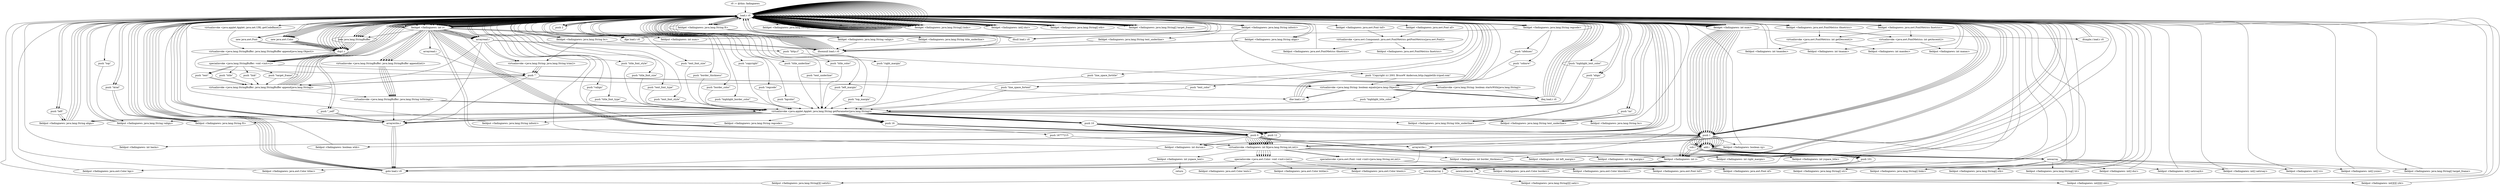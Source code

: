 digraph "" {
    "r0 := @this: fadingnews"
    "load.r r0"
    "r0 := @this: fadingnews"->"load.r r0";
    "push 0"
    "load.r r0"->"push 0";
    "fieldput <fadingnews: int basla>"
    "push 0"->"fieldput <fadingnews: int basla>";
    "fieldput <fadingnews: int basla>"->"load.r r0";
    "load.r r0"->"push 0";
    "fieldput <fadingnews: int durum>"
    "push 0"->"fieldput <fadingnews: int durum>";
    "fieldput <fadingnews: int durum>"->"load.r r0";
    "load.r r0"->"push 0";
    "fieldput <fadingnews: boolean whb>"
    "push 0"->"fieldput <fadingnews: boolean whb>";
    "fieldput <fadingnews: boolean whb>"->"load.r r0";
    "load.r r0"->"load.r r0";
    "push \"copyright\""
    "load.r r0"->"push \"copyright\"";
    "virtualinvoke <java.applet.Applet: java.lang.String getParameter(java.lang.String)>"
    "push \"copyright\""->"virtualinvoke <java.applet.Applet: java.lang.String getParameter(java.lang.String)>";
    "fieldput <fadingnews: java.lang.String infostr>"
    "virtualinvoke <java.applet.Applet: java.lang.String getParameter(java.lang.String)>"->"fieldput <fadingnews: java.lang.String infostr>";
    "fieldput <fadingnews: java.lang.String infostr>"->"load.r r0";
    "fieldget <fadingnews: java.lang.String infostr>"
    "load.r r0"->"fieldget <fadingnews: java.lang.String infostr>";
    "ifnull load.r r0"
    "fieldget <fadingnews: java.lang.String infostr>"->"ifnull load.r r0";
    "ifnull load.r r0"->"load.r r0";
    "load.r r0"->"fieldget <fadingnews: java.lang.String infostr>";
    "push \"Copyright (c) 2001 BruceW Anderson,http://appletlib.tripod.com\""
    "fieldget <fadingnews: java.lang.String infostr>"->"push \"Copyright (c) 2001 BruceW Anderson,http://appletlib.tripod.com\"";
    "virtualinvoke <java.lang.String: boolean equals(java.lang.Object)>"
    "push \"Copyright (c) 2001 BruceW Anderson,http://appletlib.tripod.com\""->"virtualinvoke <java.lang.String: boolean equals(java.lang.Object)>";
    "ifne load.r r0"
    "virtualinvoke <java.lang.String: boolean equals(java.lang.Object)>"->"ifne load.r r0";
    "ifne load.r r0"->"load.r r0";
    "push 1"
    "load.r r0"->"push 1";
    "push 1"->"fieldput <fadingnews: int durum>";
    "goto load.r r0"
    "fieldput <fadingnews: int durum>"->"goto load.r r0";
    "goto load.r r0"->"load.r r0";
    "load.r r0"->"load.r r0";
    "push \"regcode\""
    "load.r r0"->"push \"regcode\"";
    "push \"regcode\""->"virtualinvoke <java.applet.Applet: java.lang.String getParameter(java.lang.String)>";
    "fieldput <fadingnews: java.lang.String regcode>"
    "virtualinvoke <java.applet.Applet: java.lang.String getParameter(java.lang.String)>"->"fieldput <fadingnews: java.lang.String regcode>";
    "fieldput <fadingnews: java.lang.String regcode>"->"load.r r0";
    "fieldget <fadingnews: java.lang.String regcode>"
    "load.r r0"->"fieldget <fadingnews: java.lang.String regcode>";
    "fieldget <fadingnews: java.lang.String regcode>"->"ifnull load.r r0";
    "ifnull load.r r0"->"load.r r0";
    "load.r r0"->"fieldget <fadingnews: java.lang.String regcode>";
    "push \"nfehues\""
    "fieldget <fadingnews: java.lang.String regcode>"->"push \"nfehues\"";
    "push \"nfehues\""->"virtualinvoke <java.lang.String: boolean equals(java.lang.Object)>";
    "virtualinvoke <java.lang.String: boolean equals(java.lang.Object)>"->"ifne load.r r0";
    "ifne load.r r0"->"load.r r0";
    "load.r r0"->"fieldget <fadingnews: java.lang.String regcode>";
    "push \"cohnrw\""
    "fieldget <fadingnews: java.lang.String regcode>"->"push \"cohnrw\"";
    "push \"cohnrw\""->"virtualinvoke <java.lang.String: boolean equals(java.lang.Object)>";
    "ifeq load.r r0"
    "virtualinvoke <java.lang.String: boolean equals(java.lang.Object)>"->"ifeq load.r r0";
    "ifeq load.r r0"->"load.r r0";
    "load.r r0"->"push 1";
    "fieldput <fadingnews: boolean rg>"
    "push 1"->"fieldput <fadingnews: boolean rg>";
    "fieldput <fadingnews: boolean rg>"->"load.r r0";
    "new java.awt.Color"
    "load.r r0"->"new java.awt.Color";
    "dup1.r"
    "new java.awt.Color"->"dup1.r";
    "dup1.r"->"load.r r0";
    "load.r r0"->"load.r r0";
    "push \"bgcolor\""
    "load.r r0"->"push \"bgcolor\"";
    "push \"bgcolor\""->"virtualinvoke <java.applet.Applet: java.lang.String getParameter(java.lang.String)>";
    "push 16"
    "virtualinvoke <java.applet.Applet: java.lang.String getParameter(java.lang.String)>"->"push 16";
    "push 16777215"
    "push 16"->"push 16777215";
    "virtualinvoke <fadingnews: int fi(java.lang.String,int,int)>"
    "push 16777215"->"virtualinvoke <fadingnews: int fi(java.lang.String,int,int)>";
    "specialinvoke <java.awt.Color: void <init>(int)>"
    "virtualinvoke <fadingnews: int fi(java.lang.String,int,int)>"->"specialinvoke <java.awt.Color: void <init>(int)>";
    "fieldput <fadingnews: java.awt.Color bgc>"
    "specialinvoke <java.awt.Color: void <init>(int)>"->"fieldput <fadingnews: java.awt.Color bgc>";
    "fieldput <fadingnews: java.awt.Color bgc>"->"load.r r0";
    "load.r r0"->"new java.awt.Color";
    "new java.awt.Color"->"dup1.r";
    "dup1.r"->"load.r r0";
    "load.r r0"->"load.r r0";
    "push \"title_color\""
    "load.r r0"->"push \"title_color\"";
    "push \"title_color\""->"virtualinvoke <java.applet.Applet: java.lang.String getParameter(java.lang.String)>";
    "virtualinvoke <java.applet.Applet: java.lang.String getParameter(java.lang.String)>"->"push 16";
    "push 16"->"push 0";
    "push 0"->"virtualinvoke <fadingnews: int fi(java.lang.String,int,int)>";
    "virtualinvoke <fadingnews: int fi(java.lang.String,int,int)>"->"specialinvoke <java.awt.Color: void <init>(int)>";
    "fieldput <fadingnews: java.awt.Color titlec>"
    "specialinvoke <java.awt.Color: void <init>(int)>"->"fieldput <fadingnews: java.awt.Color titlec>";
    "fieldput <fadingnews: java.awt.Color titlec>"->"load.r r0";
    "load.r r0"->"new java.awt.Color";
    "new java.awt.Color"->"dup1.r";
    "dup1.r"->"load.r r0";
    "load.r r0"->"load.r r0";
    "push \"text_color\""
    "load.r r0"->"push \"text_color\"";
    "push \"text_color\""->"virtualinvoke <java.applet.Applet: java.lang.String getParameter(java.lang.String)>";
    "virtualinvoke <java.applet.Applet: java.lang.String getParameter(java.lang.String)>"->"push 16";
    "push 16"->"push 0";
    "push 0"->"virtualinvoke <fadingnews: int fi(java.lang.String,int,int)>";
    "virtualinvoke <fadingnews: int fi(java.lang.String,int,int)>"->"specialinvoke <java.awt.Color: void <init>(int)>";
    "fieldput <fadingnews: java.awt.Color textc>"
    "specialinvoke <java.awt.Color: void <init>(int)>"->"fieldput <fadingnews: java.awt.Color textc>";
    "fieldput <fadingnews: java.awt.Color textc>"->"load.r r0";
    "load.r r0"->"new java.awt.Color";
    "new java.awt.Color"->"dup1.r";
    "dup1.r"->"load.r r0";
    "load.r r0"->"load.r r0";
    "push \"highlight_title_color\""
    "load.r r0"->"push \"highlight_title_color\"";
    "push \"highlight_title_color\""->"virtualinvoke <java.applet.Applet: java.lang.String getParameter(java.lang.String)>";
    "virtualinvoke <java.applet.Applet: java.lang.String getParameter(java.lang.String)>"->"push 16";
    "push 16"->"push 0";
    "push 0"->"virtualinvoke <fadingnews: int fi(java.lang.String,int,int)>";
    "virtualinvoke <fadingnews: int fi(java.lang.String,int,int)>"->"specialinvoke <java.awt.Color: void <init>(int)>";
    "fieldput <fadingnews: java.awt.Color htitlec>"
    "specialinvoke <java.awt.Color: void <init>(int)>"->"fieldput <fadingnews: java.awt.Color htitlec>";
    "fieldput <fadingnews: java.awt.Color htitlec>"->"load.r r0";
    "load.r r0"->"new java.awt.Color";
    "new java.awt.Color"->"dup1.r";
    "dup1.r"->"load.r r0";
    "load.r r0"->"load.r r0";
    "push \"highlight_text_color\""
    "load.r r0"->"push \"highlight_text_color\"";
    "push \"highlight_text_color\""->"virtualinvoke <java.applet.Applet: java.lang.String getParameter(java.lang.String)>";
    "virtualinvoke <java.applet.Applet: java.lang.String getParameter(java.lang.String)>"->"push 16";
    "push 16"->"push 0";
    "push 0"->"virtualinvoke <fadingnews: int fi(java.lang.String,int,int)>";
    "virtualinvoke <fadingnews: int fi(java.lang.String,int,int)>"->"specialinvoke <java.awt.Color: void <init>(int)>";
    "fieldput <fadingnews: java.awt.Color htextc>"
    "specialinvoke <java.awt.Color: void <init>(int)>"->"fieldput <fadingnews: java.awt.Color htextc>";
    "fieldput <fadingnews: java.awt.Color htextc>"->"load.r r0";
    "load.r r0"->"load.r r0";
    "push \"align\""
    "load.r r0"->"push \"align\"";
    "push \"align\""->"virtualinvoke <java.applet.Applet: java.lang.String getParameter(java.lang.String)>";
    "fieldput <fadingnews: java.lang.String align>"
    "virtualinvoke <java.applet.Applet: java.lang.String getParameter(java.lang.String)>"->"fieldput <fadingnews: java.lang.String align>";
    "fieldput <fadingnews: java.lang.String align>"->"load.r r0";
    "fieldget <fadingnews: java.lang.String align>"
    "load.r r0"->"fieldget <fadingnews: java.lang.String align>";
    "ifnonnull load.r r0"
    "fieldget <fadingnews: java.lang.String align>"->"ifnonnull load.r r0";
    "ifnonnull load.r r0"->"load.r r0";
    "push \"left\""
    "load.r r0"->"push \"left\"";
    "push \"left\""->"fieldput <fadingnews: java.lang.String align>";
    "fieldput <fadingnews: java.lang.String align>"->"load.r r0";
    "load.r r0"->"load.r r0";
    "push \"valign\""
    "load.r r0"->"push \"valign\"";
    "push \"valign\""->"virtualinvoke <java.applet.Applet: java.lang.String getParameter(java.lang.String)>";
    "fieldput <fadingnews: java.lang.String valign>"
    "virtualinvoke <java.applet.Applet: java.lang.String getParameter(java.lang.String)>"->"fieldput <fadingnews: java.lang.String valign>";
    "fieldput <fadingnews: java.lang.String valign>"->"load.r r0";
    "fieldget <fadingnews: java.lang.String valign>"
    "load.r r0"->"fieldget <fadingnews: java.lang.String valign>";
    "fieldget <fadingnews: java.lang.String valign>"->"ifnonnull load.r r0";
    "ifnonnull load.r r0"->"load.r r0";
    "push \"top\""
    "load.r r0"->"push \"top\"";
    "push \"top\""->"fieldput <fadingnews: java.lang.String valign>";
    "fieldput <fadingnews: java.lang.String valign>"->"load.r r0";
    "load.r r0"->"load.r r0";
    "load.r r0"->"push \"align\"";
    "push \"align\""->"virtualinvoke <java.applet.Applet: java.lang.String getParameter(java.lang.String)>";
    "virtualinvoke <java.applet.Applet: java.lang.String getParameter(java.lang.String)>"->"fieldput <fadingnews: java.lang.String align>";
    "fieldput <fadingnews: java.lang.String align>"->"load.r r0";
    "load.r r0"->"fieldget <fadingnews: java.lang.String align>";
    "fieldget <fadingnews: java.lang.String align>"->"ifnonnull load.r r0";
    "ifnonnull load.r r0"->"load.r r0";
    "load.r r0"->"push \"left\"";
    "push \"left\""->"fieldput <fadingnews: java.lang.String align>";
    "fieldput <fadingnews: java.lang.String align>"->"load.r r0";
    "load.r r0"->"load.r r0";
    "push \"title_font_type\""
    "load.r r0"->"push \"title_font_type\"";
    "push \"title_font_type\""->"virtualinvoke <java.applet.Applet: java.lang.String getParameter(java.lang.String)>";
    "fieldput <fadingnews: java.lang.String ft>"
    "virtualinvoke <java.applet.Applet: java.lang.String getParameter(java.lang.String)>"->"fieldput <fadingnews: java.lang.String ft>";
    "fieldput <fadingnews: java.lang.String ft>"->"load.r r0";
    "fieldget <fadingnews: java.lang.String ft>"
    "load.r r0"->"fieldget <fadingnews: java.lang.String ft>";
    "fieldget <fadingnews: java.lang.String ft>"->"ifnonnull load.r r0";
    "ifnonnull load.r r0"->"load.r r0";
    "push \"Arial\""
    "load.r r0"->"push \"Arial\"";
    "push \"Arial\""->"fieldput <fadingnews: java.lang.String ft>";
    "fieldput <fadingnews: java.lang.String ft>"->"load.r r0";
    "new java.awt.Font"
    "load.r r0"->"new java.awt.Font";
    "new java.awt.Font"->"dup1.r";
    "dup1.r"->"load.r r0";
    "load.r r0"->"fieldget <fadingnews: java.lang.String ft>";
    "fieldget <fadingnews: java.lang.String ft>"->"load.r r0";
    "load.r r0"->"load.r r0";
    "push \"title_font_style\""
    "load.r r0"->"push \"title_font_style\"";
    "push \"title_font_style\""->"virtualinvoke <java.applet.Applet: java.lang.String getParameter(java.lang.String)>";
    "push 10"
    "virtualinvoke <java.applet.Applet: java.lang.String getParameter(java.lang.String)>"->"push 10";
    "push 10"->"push 1";
    "push 1"->"virtualinvoke <fadingnews: int fi(java.lang.String,int,int)>";
    "virtualinvoke <fadingnews: int fi(java.lang.String,int,int)>"->"load.r r0";
    "load.r r0"->"load.r r0";
    "push \"title_font_size\""
    "load.r r0"->"push \"title_font_size\"";
    "push \"title_font_size\""->"virtualinvoke <java.applet.Applet: java.lang.String getParameter(java.lang.String)>";
    "virtualinvoke <java.applet.Applet: java.lang.String getParameter(java.lang.String)>"->"push 10";
    "push 12"
    "push 10"->"push 12";
    "push 12"->"virtualinvoke <fadingnews: int fi(java.lang.String,int,int)>";
    "specialinvoke <java.awt.Font: void <init>(java.lang.String,int,int)>"
    "virtualinvoke <fadingnews: int fi(java.lang.String,int,int)>"->"specialinvoke <java.awt.Font: void <init>(java.lang.String,int,int)>";
    "fieldput <fadingnews: java.awt.Font tnf>"
    "specialinvoke <java.awt.Font: void <init>(java.lang.String,int,int)>"->"fieldput <fadingnews: java.awt.Font tnf>";
    "fieldput <fadingnews: java.awt.Font tnf>"->"load.r r0";
    "load.r r0"->"load.r r0";
    "load.r r0"->"load.r r0";
    "fieldget <fadingnews: java.awt.Font tnf>"
    "load.r r0"->"fieldget <fadingnews: java.awt.Font tnf>";
    "virtualinvoke <java.awt.Component: java.awt.FontMetrics getFontMetrics(java.awt.Font)>"
    "fieldget <fadingnews: java.awt.Font tnf>"->"virtualinvoke <java.awt.Component: java.awt.FontMetrics getFontMetrics(java.awt.Font)>";
    "fieldput <fadingnews: java.awt.FontMetrics tfmetrics>"
    "virtualinvoke <java.awt.Component: java.awt.FontMetrics getFontMetrics(java.awt.Font)>"->"fieldput <fadingnews: java.awt.FontMetrics tfmetrics>";
    "fieldput <fadingnews: java.awt.FontMetrics tfmetrics>"->"load.r r0";
    "load.r r0"->"load.r r0";
    "push \"text_font_type\""
    "load.r r0"->"push \"text_font_type\"";
    "push \"text_font_type\""->"virtualinvoke <java.applet.Applet: java.lang.String getParameter(java.lang.String)>";
    "virtualinvoke <java.applet.Applet: java.lang.String getParameter(java.lang.String)>"->"fieldput <fadingnews: java.lang.String ft>";
    "fieldput <fadingnews: java.lang.String ft>"->"load.r r0";
    "load.r r0"->"fieldget <fadingnews: java.lang.String ft>";
    "fieldget <fadingnews: java.lang.String ft>"->"ifnonnull load.r r0";
    "ifnonnull load.r r0"->"load.r r0";
    "load.r r0"->"push \"Arial\"";
    "push \"Arial\""->"fieldput <fadingnews: java.lang.String ft>";
    "fieldput <fadingnews: java.lang.String ft>"->"load.r r0";
    "load.r r0"->"new java.awt.Font";
    "new java.awt.Font"->"dup1.r";
    "dup1.r"->"load.r r0";
    "load.r r0"->"fieldget <fadingnews: java.lang.String ft>";
    "fieldget <fadingnews: java.lang.String ft>"->"load.r r0";
    "load.r r0"->"load.r r0";
    "push \"text_font_style\""
    "load.r r0"->"push \"text_font_style\"";
    "push \"text_font_style\""->"virtualinvoke <java.applet.Applet: java.lang.String getParameter(java.lang.String)>";
    "virtualinvoke <java.applet.Applet: java.lang.String getParameter(java.lang.String)>"->"push 10";
    "push 10"->"push 1";
    "push 1"->"virtualinvoke <fadingnews: int fi(java.lang.String,int,int)>";
    "virtualinvoke <fadingnews: int fi(java.lang.String,int,int)>"->"load.r r0";
    "load.r r0"->"load.r r0";
    "push \"text_font_size\""
    "load.r r0"->"push \"text_font_size\"";
    "push \"text_font_size\""->"virtualinvoke <java.applet.Applet: java.lang.String getParameter(java.lang.String)>";
    "virtualinvoke <java.applet.Applet: java.lang.String getParameter(java.lang.String)>"->"push 10";
    "push 10"->"push 12";
    "push 12"->"virtualinvoke <fadingnews: int fi(java.lang.String,int,int)>";
    "virtualinvoke <fadingnews: int fi(java.lang.String,int,int)>"->"specialinvoke <java.awt.Font: void <init>(java.lang.String,int,int)>";
    "fieldput <fadingnews: java.awt.Font nf>"
    "specialinvoke <java.awt.Font: void <init>(java.lang.String,int,int)>"->"fieldput <fadingnews: java.awt.Font nf>";
    "fieldput <fadingnews: java.awt.Font nf>"->"load.r r0";
    "load.r r0"->"load.r r0";
    "load.r r0"->"load.r r0";
    "fieldget <fadingnews: java.awt.Font nf>"
    "load.r r0"->"fieldget <fadingnews: java.awt.Font nf>";
    "fieldget <fadingnews: java.awt.Font nf>"->"virtualinvoke <java.awt.Component: java.awt.FontMetrics getFontMetrics(java.awt.Font)>";
    "fieldput <fadingnews: java.awt.FontMetrics fmetrics>"
    "virtualinvoke <java.awt.Component: java.awt.FontMetrics getFontMetrics(java.awt.Font)>"->"fieldput <fadingnews: java.awt.FontMetrics fmetrics>";
    "fieldput <fadingnews: java.awt.FontMetrics fmetrics>"->"load.r r0";
    "load.r r0"->"load.r r0";
    "load.r r0"->"load.r r0";
    "push \"border_thickness\""
    "load.r r0"->"push \"border_thickness\"";
    "push \"border_thickness\""->"virtualinvoke <java.applet.Applet: java.lang.String getParameter(java.lang.String)>";
    "virtualinvoke <java.applet.Applet: java.lang.String getParameter(java.lang.String)>"->"push 10";
    "push 10"->"push 0";
    "push 0"->"virtualinvoke <fadingnews: int fi(java.lang.String,int,int)>";
    "fieldput <fadingnews: int border_thickness>"
    "virtualinvoke <fadingnews: int fi(java.lang.String,int,int)>"->"fieldput <fadingnews: int border_thickness>";
    "fieldput <fadingnews: int border_thickness>"->"load.r r0";
    "load.r r0"->"new java.awt.Color";
    "new java.awt.Color"->"dup1.r";
    "dup1.r"->"load.r r0";
    "load.r r0"->"load.r r0";
    "push \"border_color\""
    "load.r r0"->"push \"border_color\"";
    "push \"border_color\""->"virtualinvoke <java.applet.Applet: java.lang.String getParameter(java.lang.String)>";
    "virtualinvoke <java.applet.Applet: java.lang.String getParameter(java.lang.String)>"->"push 16";
    "push 16"->"push 0";
    "push 0"->"virtualinvoke <fadingnews: int fi(java.lang.String,int,int)>";
    "virtualinvoke <fadingnews: int fi(java.lang.String,int,int)>"->"specialinvoke <java.awt.Color: void <init>(int)>";
    "fieldput <fadingnews: java.awt.Color borderc>"
    "specialinvoke <java.awt.Color: void <init>(int)>"->"fieldput <fadingnews: java.awt.Color borderc>";
    "fieldput <fadingnews: java.awt.Color borderc>"->"load.r r0";
    "load.r r0"->"new java.awt.Color";
    "new java.awt.Color"->"dup1.r";
    "dup1.r"->"load.r r0";
    "load.r r0"->"load.r r0";
    "push \"highlight_border_color\""
    "load.r r0"->"push \"highlight_border_color\"";
    "push \"highlight_border_color\""->"virtualinvoke <java.applet.Applet: java.lang.String getParameter(java.lang.String)>";
    "virtualinvoke <java.applet.Applet: java.lang.String getParameter(java.lang.String)>"->"push 16";
    "push 16"->"push 0";
    "push 0"->"virtualinvoke <fadingnews: int fi(java.lang.String,int,int)>";
    "virtualinvoke <fadingnews: int fi(java.lang.String,int,int)>"->"specialinvoke <java.awt.Color: void <init>(int)>";
    "fieldput <fadingnews: java.awt.Color hborderc>"
    "specialinvoke <java.awt.Color: void <init>(int)>"->"fieldput <fadingnews: java.awt.Color hborderc>";
    "fieldput <fadingnews: java.awt.Color hborderc>"->"load.r r0";
    "load.r r0"->"push 1";
    "fieldput <fadingnews: int i>"
    "push 1"->"fieldput <fadingnews: int i>";
    "fieldput <fadingnews: int i>"->"load.r r0";
    "load.r r0"->"load.r r0";
    "new java.lang.StringBuffer"
    "load.r r0"->"new java.lang.StringBuffer";
    "new java.lang.StringBuffer"->"dup1.r";
    "specialinvoke <java.lang.StringBuffer: void <init>()>"
    "dup1.r"->"specialinvoke <java.lang.StringBuffer: void <init>()>";
    "push \"text\""
    "specialinvoke <java.lang.StringBuffer: void <init>()>"->"push \"text\"";
    "virtualinvoke <java.lang.StringBuffer: java.lang.StringBuffer append(java.lang.String)>"
    "push \"text\""->"virtualinvoke <java.lang.StringBuffer: java.lang.StringBuffer append(java.lang.String)>";
    "virtualinvoke <java.lang.StringBuffer: java.lang.StringBuffer append(java.lang.String)>"->"load.r r0";
    "fieldget <fadingnews: int i>"
    "load.r r0"->"fieldget <fadingnews: int i>";
    "virtualinvoke <java.lang.StringBuffer: java.lang.StringBuffer append(int)>"
    "fieldget <fadingnews: int i>"->"virtualinvoke <java.lang.StringBuffer: java.lang.StringBuffer append(int)>";
    "virtualinvoke <java.lang.StringBuffer: java.lang.String toString()>"
    "virtualinvoke <java.lang.StringBuffer: java.lang.StringBuffer append(int)>"->"virtualinvoke <java.lang.StringBuffer: java.lang.String toString()>";
    "virtualinvoke <java.lang.StringBuffer: java.lang.String toString()>"->"virtualinvoke <java.applet.Applet: java.lang.String getParameter(java.lang.String)>";
    "fieldput <fadingnews: java.lang.String bs>"
    "virtualinvoke <java.applet.Applet: java.lang.String getParameter(java.lang.String)>"->"fieldput <fadingnews: java.lang.String bs>";
    "fieldput <fadingnews: java.lang.String bs>"->"load.r r0";
    "fieldget <fadingnews: java.lang.String bs>"
    "load.r r0"->"fieldget <fadingnews: java.lang.String bs>";
    "fieldget <fadingnews: java.lang.String bs>"->"ifnonnull load.r r0";
    "ifnonnull load.r r0"->"load.r r0";
    "load.r r0"->"load.r r0";
    "load.r r0"->"fieldget <fadingnews: int i>";
    "fieldget <fadingnews: int i>"->"push 1";
    "sub.i"
    "push 1"->"sub.i";
    "sub.i"->"fieldput <fadingnews: int i>";
    "fieldput <fadingnews: int i>"->"load.r r0";
    "load.r r0"->"fieldget <fadingnews: int i>";
    "ifge load.r r0"
    "fieldget <fadingnews: int i>"->"ifge load.r r0";
    "ifge load.r r0"->"load.r r0";
    "load.r r0"->"push 0";
    "push 0"->"fieldput <fadingnews: int i>";
    "fieldput <fadingnews: int i>"->"goto load.r r0";
    "goto load.r r0"->"load.r r0";
    "load.r r0"->"load.r r0";
    "load.r r0"->"fieldget <fadingnews: int i>";
    "fieldput <fadingnews: int num>"
    "fieldget <fadingnews: int i>"->"fieldput <fadingnews: int num>";
    "fieldput <fadingnews: int num>"->"load.r r0";
    "load.r r0"->"load.r r0";
    "fieldget <fadingnews: int num>"
    "load.r r0"->"fieldget <fadingnews: int num>";
    "fieldget <fadingnews: int num>"->"push 1";
    "add.i"
    "push 1"->"add.i";
    "newarray"
    "add.i"->"newarray";
    "fieldput <fadingnews: java.lang.String[] str>"
    "newarray"->"fieldput <fadingnews: java.lang.String[] str>";
    "fieldput <fadingnews: java.lang.String[] str>"->"load.r r0";
    "load.r r0"->"load.r r0";
    "load.r r0"->"fieldget <fadingnews: int num>";
    "fieldget <fadingnews: int num>"->"push 1";
    "push 1"->"add.i";
    "add.i"->"newarray";
    "fieldput <fadingnews: java.lang.String[] links>"
    "newarray"->"fieldput <fadingnews: java.lang.String[] links>";
    "fieldput <fadingnews: java.lang.String[] links>"->"load.r r0";
    "load.r r0"->"load.r r0";
    "load.r r0"->"fieldget <fadingnews: int num>";
    "fieldget <fadingnews: int num>"->"push 1";
    "push 1"->"add.i";
    "add.i"->"newarray";
    "fieldput <fadingnews: java.lang.String[] stb>"
    "newarray"->"fieldput <fadingnews: java.lang.String[] stb>";
    "fieldput <fadingnews: java.lang.String[] stb>"->"load.r r0";
    "load.r r0"->"load.r r0";
    "load.r r0"->"fieldget <fadingnews: int num>";
    "fieldget <fadingnews: int num>"->"push 1";
    "push 1"->"add.i";
    "add.i"->"newarray";
    "fieldput <fadingnews: java.lang.String[] tit>"
    "newarray"->"fieldput <fadingnews: java.lang.String[] tit>";
    "fieldput <fadingnews: java.lang.String[] tit>"->"load.r r0";
    "load.r r0"->"load.r r0";
    "load.r r0"->"fieldget <fadingnews: int num>";
    "fieldget <fadingnews: int num>"->"push 1";
    "push 1"->"add.i";
    "add.i"->"newarray";
    "fieldput <fadingnews: int[] dur>"
    "newarray"->"fieldput <fadingnews: int[] dur>";
    "fieldput <fadingnews: int[] dur>"->"load.r r0";
    "load.r r0"->"load.r r0";
    "load.r r0"->"fieldget <fadingnews: int num>";
    "fieldget <fadingnews: int num>"->"push 1";
    "push 1"->"add.i";
    "add.i"->"newarray";
    "fieldput <fadingnews: int[] satirsayh>"
    "newarray"->"fieldput <fadingnews: int[] satirsayh>";
    "fieldput <fadingnews: int[] satirsayh>"->"load.r r0";
    "load.r r0"->"load.r r0";
    "load.r r0"->"fieldget <fadingnews: int num>";
    "fieldget <fadingnews: int num>"->"push 1";
    "push 1"->"add.i";
    "push 101"
    "add.i"->"push 101";
    "newmultiarray 2"
    "push 101"->"newmultiarray 2";
    "fieldput <fadingnews: java.lang.String[][] satirh>"
    "newmultiarray 2"->"fieldput <fadingnews: java.lang.String[][] satirh>";
    "fieldput <fadingnews: java.lang.String[][] satirh>"->"load.r r0";
    "load.r r0"->"load.r r0";
    "load.r r0"->"fieldget <fadingnews: int num>";
    "fieldget <fadingnews: int num>"->"push 1";
    "push 1"->"add.i";
    "add.i"->"push 101";
    "push 101"->"newmultiarray 2";
    "fieldput <fadingnews: java.lang.String[][] satir>"
    "newmultiarray 2"->"fieldput <fadingnews: java.lang.String[][] satir>";
    "fieldput <fadingnews: java.lang.String[][] satir>"->"load.r r0";
    "load.r r0"->"load.r r0";
    "load.r r0"->"fieldget <fadingnews: int num>";
    "fieldget <fadingnews: int num>"->"push 1";
    "push 1"->"add.i";
    "add.i"->"newarray";
    "fieldput <fadingnews: int[] satirsay>"
    "newarray"->"fieldput <fadingnews: int[] satirsay>";
    "fieldput <fadingnews: int[] satirsay>"->"load.r r0";
    "load.r r0"->"load.r r0";
    "load.r r0"->"fieldget <fadingnews: int num>";
    "fieldget <fadingnews: int num>"->"push 1";
    "push 1"->"add.i";
    "add.i"->"newarray";
    "fieldput <fadingnews: int[] vi>"
    "newarray"->"fieldput <fadingnews: int[] vi>";
    "fieldput <fadingnews: int[] vi>"->"load.r r0";
    "push 2"
    "load.r r0"->"push 2";
    "push 2"->"load.r r0";
    "load.r r0"->"fieldget <fadingnews: int num>";
    "fieldget <fadingnews: int num>"->"push 1";
    "push 1"->"add.i";
    "add.i"->"push 101";
    "newmultiarray 3"
    "push 101"->"newmultiarray 3";
    "fieldput <fadingnews: int[][][] xht>"
    "newmultiarray 3"->"fieldput <fadingnews: int[][][] xht>";
    "fieldput <fadingnews: int[][][] xht>"->"load.r r0";
    "load.r r0"->"push 2";
    "push 2"->"load.r r0";
    "load.r r0"->"fieldget <fadingnews: int num>";
    "fieldget <fadingnews: int num>"->"push 1";
    "push 1"->"add.i";
    "add.i"->"push 101";
    "push 101"->"newmultiarray 3";
    "fieldput <fadingnews: int[][][] yht>"
    "newmultiarray 3"->"fieldput <fadingnews: int[][][] yht>";
    "fieldput <fadingnews: int[][][] yht>"->"load.r r0";
    "load.r r0"->"load.r r0";
    "load.r r0"->"fieldget <fadingnews: int num>";
    "fieldget <fadingnews: int num>"->"push 1";
    "push 1"->"add.i";
    "add.i"->"newarray";
    "fieldput <fadingnews: int[] ysize>"
    "newarray"->"fieldput <fadingnews: int[] ysize>";
    "fieldput <fadingnews: int[] ysize>"->"load.r r0";
    "load.r r0"->"load.r r0";
    "load.r r0"->"fieldget <fadingnews: int num>";
    "fieldget <fadingnews: int num>"->"push 1";
    "push 1"->"add.i";
    "add.i"->"newarray";
    "fieldput <fadingnews: java.lang.String[] target_frame>"
    "newarray"->"fieldput <fadingnews: java.lang.String[] target_frame>";
    "fieldput <fadingnews: java.lang.String[] target_frame>"->"load.r r0";
    "load.r r0"->"push 1";
    "push 1"->"fieldput <fadingnews: int i>";
    "fieldput <fadingnews: int i>"->"goto load.r r0";
    "goto load.r r0"->"load.r r0";
    "load.r r0"->"fieldget <fadingnews: int i>";
    "fieldget <fadingnews: int i>"->"load.r r0";
    "load.r r0"->"fieldget <fadingnews: int num>";
    "ifcmple.i load.r r0"
    "fieldget <fadingnews: int num>"->"ifcmple.i load.r r0";
    "ifcmple.i load.r r0"->"load.r r0";
    "load.r r0"->"load.r r0";
    "push \"title_underline\""
    "load.r r0"->"push \"title_underline\"";
    "push \"title_underline\""->"virtualinvoke <java.applet.Applet: java.lang.String getParameter(java.lang.String)>";
    "fieldput <fadingnews: java.lang.String title_underline>"
    "virtualinvoke <java.applet.Applet: java.lang.String getParameter(java.lang.String)>"->"fieldput <fadingnews: java.lang.String title_underline>";
    "fieldput <fadingnews: java.lang.String title_underline>"->"load.r r0";
    "load.r r0"->"load.r r0";
    "push \"text_underline\""
    "load.r r0"->"push \"text_underline\"";
    "push \"text_underline\""->"virtualinvoke <java.applet.Applet: java.lang.String getParameter(java.lang.String)>";
    "fieldput <fadingnews: java.lang.String text_underline>"
    "virtualinvoke <java.applet.Applet: java.lang.String getParameter(java.lang.String)>"->"fieldput <fadingnews: java.lang.String text_underline>";
    "fieldput <fadingnews: java.lang.String text_underline>"->"load.r r0";
    "fieldget <fadingnews: java.lang.String title_underline>"
    "load.r r0"->"fieldget <fadingnews: java.lang.String title_underline>";
    "fieldget <fadingnews: java.lang.String title_underline>"->"ifnonnull load.r r0";
    "ifnonnull load.r r0"->"load.r r0";
    "push \"no\""
    "load.r r0"->"push \"no\"";
    "push \"no\""->"fieldput <fadingnews: java.lang.String title_underline>";
    "fieldput <fadingnews: java.lang.String title_underline>"->"load.r r0";
    "fieldget <fadingnews: java.lang.String text_underline>"
    "load.r r0"->"fieldget <fadingnews: java.lang.String text_underline>";
    "fieldget <fadingnews: java.lang.String text_underline>"->"ifnonnull load.r r0";
    "ifnonnull load.r r0"->"load.r r0";
    "load.r r0"->"push \"no\"";
    "push \"no\""->"fieldput <fadingnews: java.lang.String text_underline>";
    "fieldput <fadingnews: java.lang.String text_underline>"->"load.r r0";
    "load.r r0"->"load.r r0";
    "load.r r0"->"load.r r0";
    "push \"left_margin\""
    "load.r r0"->"push \"left_margin\"";
    "push \"left_margin\""->"virtualinvoke <java.applet.Applet: java.lang.String getParameter(java.lang.String)>";
    "virtualinvoke <java.applet.Applet: java.lang.String getParameter(java.lang.String)>"->"push 10";
    "push 10"->"push 0";
    "push 0"->"virtualinvoke <fadingnews: int fi(java.lang.String,int,int)>";
    "fieldput <fadingnews: int left_margin>"
    "virtualinvoke <fadingnews: int fi(java.lang.String,int,int)>"->"fieldput <fadingnews: int left_margin>";
    "fieldput <fadingnews: int left_margin>"->"load.r r0";
    "load.r r0"->"load.r r0";
    "load.r r0"->"load.r r0";
    "push \"top_margin\""
    "load.r r0"->"push \"top_margin\"";
    "push \"top_margin\""->"virtualinvoke <java.applet.Applet: java.lang.String getParameter(java.lang.String)>";
    "virtualinvoke <java.applet.Applet: java.lang.String getParameter(java.lang.String)>"->"push 10";
    "push 10"->"push 0";
    "push 0"->"virtualinvoke <fadingnews: int fi(java.lang.String,int,int)>";
    "fieldput <fadingnews: int top_margin>"
    "virtualinvoke <fadingnews: int fi(java.lang.String,int,int)>"->"fieldput <fadingnews: int top_margin>";
    "fieldput <fadingnews: int top_margin>"->"load.r r0";
    "load.r r0"->"load.r r0";
    "load.r r0"->"load.r r0";
    "push \"right_margin\""
    "load.r r0"->"push \"right_margin\"";
    "push \"right_margin\""->"virtualinvoke <java.applet.Applet: java.lang.String getParameter(java.lang.String)>";
    "virtualinvoke <java.applet.Applet: java.lang.String getParameter(java.lang.String)>"->"push 10";
    "push 10"->"push 0";
    "push 0"->"virtualinvoke <fadingnews: int fi(java.lang.String,int,int)>";
    "fieldput <fadingnews: int right_margin>"
    "virtualinvoke <fadingnews: int fi(java.lang.String,int,int)>"->"fieldput <fadingnews: int right_margin>";
    "fieldput <fadingnews: int right_margin>"->"load.r r0";
    "load.r r0"->"load.r r0";
    "fieldget <fadingnews: java.awt.FontMetrics tfmetrics>"
    "load.r r0"->"fieldget <fadingnews: java.awt.FontMetrics tfmetrics>";
    "virtualinvoke <java.awt.FontMetrics: int getAscent()>"
    "fieldget <fadingnews: java.awt.FontMetrics tfmetrics>"->"virtualinvoke <java.awt.FontMetrics: int getAscent()>";
    "fieldput <fadingnews: int tmaxas>"
    "virtualinvoke <java.awt.FontMetrics: int getAscent()>"->"fieldput <fadingnews: int tmaxas>";
    "fieldput <fadingnews: int tmaxas>"->"load.r r0";
    "load.r r0"->"load.r r0";
    "load.r r0"->"fieldget <fadingnews: java.awt.FontMetrics tfmetrics>";
    "virtualinvoke <java.awt.FontMetrics: int getDescent()>"
    "fieldget <fadingnews: java.awt.FontMetrics tfmetrics>"->"virtualinvoke <java.awt.FontMetrics: int getDescent()>";
    "fieldput <fadingnews: int tmaxdes>"
    "virtualinvoke <java.awt.FontMetrics: int getDescent()>"->"fieldput <fadingnews: int tmaxdes>";
    "fieldput <fadingnews: int tmaxdes>"->"load.r r0";
    "load.r r0"->"load.r r0";
    "fieldget <fadingnews: java.awt.FontMetrics fmetrics>"
    "load.r r0"->"fieldget <fadingnews: java.awt.FontMetrics fmetrics>";
    "fieldget <fadingnews: java.awt.FontMetrics fmetrics>"->"virtualinvoke <java.awt.FontMetrics: int getAscent()>";
    "fieldput <fadingnews: int maxas>"
    "virtualinvoke <java.awt.FontMetrics: int getAscent()>"->"fieldput <fadingnews: int maxas>";
    "fieldput <fadingnews: int maxas>"->"load.r r0";
    "load.r r0"->"load.r r0";
    "load.r r0"->"fieldget <fadingnews: java.awt.FontMetrics fmetrics>";
    "fieldget <fadingnews: java.awt.FontMetrics fmetrics>"->"virtualinvoke <java.awt.FontMetrics: int getDescent()>";
    "fieldput <fadingnews: int maxdes>"
    "virtualinvoke <java.awt.FontMetrics: int getDescent()>"->"fieldput <fadingnews: int maxdes>";
    "fieldput <fadingnews: int maxdes>"->"load.r r0";
    "load.r r0"->"load.r r0";
    "load.r r0"->"load.r r0";
    "push \"line_space_fortitle\""
    "load.r r0"->"push \"line_space_fortitle\"";
    "push \"line_space_fortitle\""->"virtualinvoke <java.applet.Applet: java.lang.String getParameter(java.lang.String)>";
    "virtualinvoke <java.applet.Applet: java.lang.String getParameter(java.lang.String)>"->"push 10";
    "push 10"->"push 0";
    "push 0"->"virtualinvoke <fadingnews: int fi(java.lang.String,int,int)>";
    "fieldput <fadingnews: int yspace_title>"
    "virtualinvoke <fadingnews: int fi(java.lang.String,int,int)>"->"fieldput <fadingnews: int yspace_title>";
    "fieldput <fadingnews: int yspace_title>"->"load.r r0";
    "load.r r0"->"load.r r0";
    "load.r r0"->"load.r r0";
    "push \"line_space_fortext\""
    "load.r r0"->"push \"line_space_fortext\"";
    "push \"line_space_fortext\""->"virtualinvoke <java.applet.Applet: java.lang.String getParameter(java.lang.String)>";
    "virtualinvoke <java.applet.Applet: java.lang.String getParameter(java.lang.String)>"->"push 10";
    "push 10"->"push 0";
    "push 0"->"virtualinvoke <fadingnews: int fi(java.lang.String,int,int)>";
    "fieldput <fadingnews: int yspace_text>"
    "virtualinvoke <fadingnews: int fi(java.lang.String,int,int)>"->"fieldput <fadingnews: int yspace_text>";
    "return"
    "fieldput <fadingnews: int yspace_text>"->"return";
    "ifcmple.i load.r r0"->"load.r r0";
    "fieldget <fadingnews: java.lang.String[] str>"
    "load.r r0"->"fieldget <fadingnews: java.lang.String[] str>";
    "fieldget <fadingnews: java.lang.String[] str>"->"load.r r0";
    "load.r r0"->"fieldget <fadingnews: int i>";
    "fieldget <fadingnews: int i>"->"load.r r0";
    "load.r r0"->"new java.lang.StringBuffer";
    "new java.lang.StringBuffer"->"dup1.r";
    "dup1.r"->"specialinvoke <java.lang.StringBuffer: void <init>()>";
    "specialinvoke <java.lang.StringBuffer: void <init>()>"->"push \"text\"";
    "push \"text\""->"virtualinvoke <java.lang.StringBuffer: java.lang.StringBuffer append(java.lang.String)>";
    "virtualinvoke <java.lang.StringBuffer: java.lang.StringBuffer append(java.lang.String)>"->"load.r r0";
    "load.r r0"->"fieldget <fadingnews: int i>";
    "fieldget <fadingnews: int i>"->"virtualinvoke <java.lang.StringBuffer: java.lang.StringBuffer append(int)>";
    "virtualinvoke <java.lang.StringBuffer: java.lang.StringBuffer append(int)>"->"virtualinvoke <java.lang.StringBuffer: java.lang.String toString()>";
    "virtualinvoke <java.lang.StringBuffer: java.lang.String toString()>"->"virtualinvoke <java.applet.Applet: java.lang.String getParameter(java.lang.String)>";
    "arraywrite.r"
    "virtualinvoke <java.applet.Applet: java.lang.String getParameter(java.lang.String)>"->"arraywrite.r";
    "arraywrite.r"->"load.r r0";
    "fieldget <fadingnews: java.lang.String[] tit>"
    "load.r r0"->"fieldget <fadingnews: java.lang.String[] tit>";
    "fieldget <fadingnews: java.lang.String[] tit>"->"load.r r0";
    "load.r r0"->"fieldget <fadingnews: int i>";
    "fieldget <fadingnews: int i>"->"load.r r0";
    "load.r r0"->"new java.lang.StringBuffer";
    "new java.lang.StringBuffer"->"dup1.r";
    "dup1.r"->"specialinvoke <java.lang.StringBuffer: void <init>()>";
    "push \"title\""
    "specialinvoke <java.lang.StringBuffer: void <init>()>"->"push \"title\"";
    "push \"title\""->"virtualinvoke <java.lang.StringBuffer: java.lang.StringBuffer append(java.lang.String)>";
    "virtualinvoke <java.lang.StringBuffer: java.lang.StringBuffer append(java.lang.String)>"->"load.r r0";
    "load.r r0"->"fieldget <fadingnews: int i>";
    "fieldget <fadingnews: int i>"->"virtualinvoke <java.lang.StringBuffer: java.lang.StringBuffer append(int)>";
    "virtualinvoke <java.lang.StringBuffer: java.lang.StringBuffer append(int)>"->"virtualinvoke <java.lang.StringBuffer: java.lang.String toString()>";
    "virtualinvoke <java.lang.StringBuffer: java.lang.String toString()>"->"virtualinvoke <java.applet.Applet: java.lang.String getParameter(java.lang.String)>";
    "virtualinvoke <java.applet.Applet: java.lang.String getParameter(java.lang.String)>"->"arraywrite.r";
    "arraywrite.r"->"load.r r0";
    "fieldget <fadingnews: java.lang.String[] links>"
    "load.r r0"->"fieldget <fadingnews: java.lang.String[] links>";
    "fieldget <fadingnews: java.lang.String[] links>"->"load.r r0";
    "load.r r0"->"fieldget <fadingnews: int i>";
    "fieldget <fadingnews: int i>"->"load.r r0";
    "load.r r0"->"new java.lang.StringBuffer";
    "new java.lang.StringBuffer"->"dup1.r";
    "dup1.r"->"specialinvoke <java.lang.StringBuffer: void <init>()>";
    "push \"link\""
    "specialinvoke <java.lang.StringBuffer: void <init>()>"->"push \"link\"";
    "push \"link\""->"virtualinvoke <java.lang.StringBuffer: java.lang.StringBuffer append(java.lang.String)>";
    "virtualinvoke <java.lang.StringBuffer: java.lang.StringBuffer append(java.lang.String)>"->"load.r r0";
    "load.r r0"->"fieldget <fadingnews: int i>";
    "fieldget <fadingnews: int i>"->"virtualinvoke <java.lang.StringBuffer: java.lang.StringBuffer append(int)>";
    "virtualinvoke <java.lang.StringBuffer: java.lang.StringBuffer append(int)>"->"virtualinvoke <java.lang.StringBuffer: java.lang.String toString()>";
    "virtualinvoke <java.lang.StringBuffer: java.lang.String toString()>"->"virtualinvoke <java.applet.Applet: java.lang.String getParameter(java.lang.String)>";
    "virtualinvoke <java.applet.Applet: java.lang.String getParameter(java.lang.String)>"->"arraywrite.r";
    "arraywrite.r"->"load.r r0";
    "load.r r0"->"fieldget <fadingnews: java.lang.String[] links>";
    "fieldget <fadingnews: java.lang.String[] links>"->"load.r r0";
    "load.r r0"->"fieldget <fadingnews: int i>";
    "arrayread.r"
    "fieldget <fadingnews: int i>"->"arrayread.r";
    "arrayread.r"->"ifnonnull load.r r0";
    "ifnonnull load.r r0"->"load.r r0";
    "fieldget <fadingnews: int[] dur>"
    "load.r r0"->"fieldget <fadingnews: int[] dur>";
    "fieldget <fadingnews: int[] dur>"->"load.r r0";
    "load.r r0"->"fieldget <fadingnews: int i>";
    "fieldget <fadingnews: int i>"->"push 0";
    "arraywrite.i"
    "push 0"->"arraywrite.i";
    "arraywrite.i"->"goto load.r r0";
    "goto load.r r0"->"load.r r0";
    "load.r r0"->"fieldget <fadingnews: int[] dur>";
    "fieldget <fadingnews: int[] dur>"->"load.r r0";
    "load.r r0"->"fieldget <fadingnews: int i>";
    "arrayread.i"
    "fieldget <fadingnews: int i>"->"arrayread.i";
    "arrayread.i"->"ifne load.r r0";
    "ifne load.r r0"->"load.r r0";
    "fieldget <fadingnews: java.lang.String[] stb>"
    "load.r r0"->"fieldget <fadingnews: java.lang.String[] stb>";
    "fieldget <fadingnews: java.lang.String[] stb>"->"load.r r0";
    "load.r r0"->"fieldget <fadingnews: int i>";
    "push \"\""
    "fieldget <fadingnews: int i>"->"push \"\"";
    "push \"\""->"arraywrite.r";
    "arraywrite.r"->"goto load.r r0";
    "goto load.r r0"->"load.r r0";
    "load.r r0"->"load.r r0";
    "load.r r0"->"fieldget <fadingnews: int i>";
    "fieldget <fadingnews: int i>"->"push 1";
    "push 1"->"add.i";
    "add.i"->"fieldput <fadingnews: int i>";
    "ifne load.r r0"->"load.r r0";
    "fieldget <fadingnews: java.lang.String[] target_frame>"
    "load.r r0"->"fieldget <fadingnews: java.lang.String[] target_frame>";
    "fieldget <fadingnews: java.lang.String[] target_frame>"->"load.r r0";
    "load.r r0"->"fieldget <fadingnews: int i>";
    "fieldget <fadingnews: int i>"->"load.r r0";
    "load.r r0"->"new java.lang.StringBuffer";
    "new java.lang.StringBuffer"->"dup1.r";
    "dup1.r"->"specialinvoke <java.lang.StringBuffer: void <init>()>";
    "push \"target_frame\""
    "specialinvoke <java.lang.StringBuffer: void <init>()>"->"push \"target_frame\"";
    "push \"target_frame\""->"virtualinvoke <java.lang.StringBuffer: java.lang.StringBuffer append(java.lang.String)>";
    "virtualinvoke <java.lang.StringBuffer: java.lang.StringBuffer append(java.lang.String)>"->"load.r r0";
    "load.r r0"->"fieldget <fadingnews: int i>";
    "fieldget <fadingnews: int i>"->"virtualinvoke <java.lang.StringBuffer: java.lang.StringBuffer append(int)>";
    "virtualinvoke <java.lang.StringBuffer: java.lang.StringBuffer append(int)>"->"virtualinvoke <java.lang.StringBuffer: java.lang.String toString()>";
    "virtualinvoke <java.lang.StringBuffer: java.lang.String toString()>"->"virtualinvoke <java.applet.Applet: java.lang.String getParameter(java.lang.String)>";
    "virtualinvoke <java.applet.Applet: java.lang.String getParameter(java.lang.String)>"->"arraywrite.r";
    "arraywrite.r"->"load.r r0";
    "load.r r0"->"fieldget <fadingnews: java.lang.String[] target_frame>";
    "fieldget <fadingnews: java.lang.String[] target_frame>"->"load.r r0";
    "load.r r0"->"fieldget <fadingnews: int i>";
    "fieldget <fadingnews: int i>"->"arrayread.r";
    "arrayread.r"->"ifnonnull load.r r0";
    "ifnonnull load.r r0"->"load.r r0";
    "load.r r0"->"fieldget <fadingnews: java.lang.String[] target_frame>";
    "fieldget <fadingnews: java.lang.String[] target_frame>"->"load.r r0";
    "load.r r0"->"fieldget <fadingnews: int i>";
    "push \"_self\""
    "fieldget <fadingnews: int i>"->"push \"_self\"";
    "push \"_self\""->"arraywrite.r";
    "arraywrite.r"->"goto load.r r0";
    "goto load.r r0"->"load.r r0";
    "load.r r0"->"fieldget <fadingnews: java.lang.String[] links>";
    "fieldget <fadingnews: java.lang.String[] links>"->"load.r r0";
    "load.r r0"->"fieldget <fadingnews: int i>";
    "fieldget <fadingnews: int i>"->"arrayread.r";
    "push \"http://\""
    "arrayread.r"->"push \"http://\"";
    "virtualinvoke <java.lang.String: boolean startsWith(java.lang.String)>"
    "push \"http://\""->"virtualinvoke <java.lang.String: boolean startsWith(java.lang.String)>";
    "virtualinvoke <java.lang.String: boolean startsWith(java.lang.String)>"->"ifeq load.r r0";
    "ifeq load.r r0"->"load.r r0";
    "load.r r0"->"fieldget <fadingnews: java.lang.String[] stb>";
    "fieldget <fadingnews: java.lang.String[] stb>"->"load.r r0";
    "load.r r0"->"fieldget <fadingnews: int i>";
    "fieldget <fadingnews: int i>"->"load.r r0";
    "load.r r0"->"fieldget <fadingnews: java.lang.String[] links>";
    "fieldget <fadingnews: java.lang.String[] links>"->"load.r r0";
    "load.r r0"->"fieldget <fadingnews: int i>";
    "fieldget <fadingnews: int i>"->"arrayread.r";
    "arrayread.r"->"arraywrite.r";
    "arraywrite.r"->"goto load.r r0";
    "ifeq load.r r0"->"load.r r0";
    "load.r r0"->"fieldget <fadingnews: java.lang.String[] stb>";
    "fieldget <fadingnews: java.lang.String[] stb>"->"load.r r0";
    "load.r r0"->"fieldget <fadingnews: int i>";
    "fieldget <fadingnews: int i>"->"new java.lang.StringBuffer";
    "new java.lang.StringBuffer"->"dup1.r";
    "dup1.r"->"specialinvoke <java.lang.StringBuffer: void <init>()>";
    "specialinvoke <java.lang.StringBuffer: void <init>()>"->"push \"\"";
    "push \"\""->"virtualinvoke <java.lang.StringBuffer: java.lang.StringBuffer append(java.lang.String)>";
    "virtualinvoke <java.lang.StringBuffer: java.lang.StringBuffer append(java.lang.String)>"->"load.r r0";
    "virtualinvoke <java.applet.Applet: java.net.URL getCodeBase()>"
    "load.r r0"->"virtualinvoke <java.applet.Applet: java.net.URL getCodeBase()>";
    "virtualinvoke <java.lang.StringBuffer: java.lang.StringBuffer append(java.lang.Object)>"
    "virtualinvoke <java.applet.Applet: java.net.URL getCodeBase()>"->"virtualinvoke <java.lang.StringBuffer: java.lang.StringBuffer append(java.lang.Object)>";
    "virtualinvoke <java.lang.StringBuffer: java.lang.StringBuffer append(java.lang.Object)>"->"push \"\"";
    "push \"\""->"virtualinvoke <java.lang.StringBuffer: java.lang.StringBuffer append(java.lang.String)>";
    "virtualinvoke <java.lang.StringBuffer: java.lang.StringBuffer append(java.lang.String)>"->"load.r r0";
    "load.r r0"->"fieldget <fadingnews: java.lang.String[] links>";
    "fieldget <fadingnews: java.lang.String[] links>"->"load.r r0";
    "load.r r0"->"fieldget <fadingnews: int i>";
    "fieldget <fadingnews: int i>"->"arrayread.r";
    "arrayread.r"->"virtualinvoke <java.lang.StringBuffer: java.lang.StringBuffer append(java.lang.String)>";
    "virtualinvoke <java.lang.StringBuffer: java.lang.StringBuffer append(java.lang.String)>"->"virtualinvoke <java.lang.StringBuffer: java.lang.String toString()>";
    "virtualinvoke <java.lang.StringBuffer: java.lang.String toString()>"->"arraywrite.r";
    "ifnonnull load.r r0"->"load.r r0";
    "load.r r0"->"fieldget <fadingnews: java.lang.String[] target_frame>";
    "fieldget <fadingnews: java.lang.String[] target_frame>"->"load.r r0";
    "load.r r0"->"fieldget <fadingnews: int i>";
    "fieldget <fadingnews: int i>"->"arrayread.r";
    "virtualinvoke <java.lang.String: java.lang.String trim()>"
    "arrayread.r"->"virtualinvoke <java.lang.String: java.lang.String trim()>";
    "virtualinvoke <java.lang.String: java.lang.String trim()>"->"push \"\"";
    "push \"\""->"virtualinvoke <java.lang.String: boolean equals(java.lang.Object)>";
    "virtualinvoke <java.lang.String: boolean equals(java.lang.Object)>"->"ifeq load.r r0";
    "ifeq load.r r0"->"load.r r0";
    "load.r r0"->"fieldget <fadingnews: java.lang.String[] target_frame>";
    "fieldget <fadingnews: java.lang.String[] target_frame>"->"load.r r0";
    "load.r r0"->"fieldget <fadingnews: int i>";
    "fieldget <fadingnews: int i>"->"push \"_self\"";
    "push \"_self\""->"arraywrite.r";
    "ifnonnull load.r r0"->"load.r r0";
    "load.r r0"->"fieldget <fadingnews: int[] dur>";
    "fieldget <fadingnews: int[] dur>"->"load.r r0";
    "load.r r0"->"fieldget <fadingnews: int i>";
    "fieldget <fadingnews: int i>"->"push 1";
    "push 1"->"arraywrite.i";
    "arraywrite.i"->"load.r r0";
    "load.r r0"->"fieldget <fadingnews: java.lang.String[] links>";
    "fieldget <fadingnews: java.lang.String[] links>"->"load.r r0";
    "load.r r0"->"fieldget <fadingnews: int i>";
    "fieldget <fadingnews: int i>"->"arrayread.r";
    "arrayread.r"->"virtualinvoke <java.lang.String: java.lang.String trim()>";
    "virtualinvoke <java.lang.String: java.lang.String trim()>"->"push \"\"";
    "push \"\""->"virtualinvoke <java.lang.String: boolean equals(java.lang.Object)>";
    "virtualinvoke <java.lang.String: boolean equals(java.lang.Object)>"->"ifeq load.r r0";
    "ifeq load.r r0"->"load.r r0";
    "load.r r0"->"fieldget <fadingnews: int[] dur>";
    "fieldget <fadingnews: int[] dur>"->"load.r r0";
    "load.r r0"->"fieldget <fadingnews: int i>";
    "fieldget <fadingnews: int i>"->"push 0";
    "push 0"->"arraywrite.i";
    "ifnonnull load.r r0"->"load.r r0";
    "load.r r0"->"fieldget <fadingnews: java.lang.String bs>";
    "fieldget <fadingnews: java.lang.String bs>"->"virtualinvoke <java.lang.String: java.lang.String trim()>";
    "virtualinvoke <java.lang.String: java.lang.String trim()>"->"push \"\"";
    "push \"\""->"virtualinvoke <java.lang.String: boolean equals(java.lang.Object)>";
    "virtualinvoke <java.lang.String: boolean equals(java.lang.Object)>"->"ifeq load.r r0";
    "ifeq load.r r0"->"load.r r0";
    "load.r r0"->"load.r r0";
    "load.r r0"->"fieldget <fadingnews: int i>";
    "fieldget <fadingnews: int i>"->"push 1";
    "push 1"->"sub.i";
    "sub.i"->"fieldput <fadingnews: int i>";
    "fieldput <fadingnews: int i>"->"load.r r0";
    "load.r r0"->"fieldget <fadingnews: int i>";
    "fieldget <fadingnews: int i>"->"ifge load.r r0";
    "ifge load.r r0"->"load.r r0";
    "load.r r0"->"push 0";
    "push 0"->"fieldput <fadingnews: int i>";
    "fieldput <fadingnews: int i>"->"goto load.r r0";
    "ifeq load.r r0"->"load.r r0";
    "load.r r0"->"load.r r0";
    "load.r r0"->"fieldget <fadingnews: int i>";
    "fieldget <fadingnews: int i>"->"push 1";
    "push 1"->"add.i";
    "add.i"->"fieldput <fadingnews: int i>";
    "fieldput <fadingnews: int i>"->"goto load.r r0";
    "ifnull load.r r0"->"load.r r0";
    "load.r r0"->"push 1";
    "push 1"->"fieldput <fadingnews: int durum>";
}
